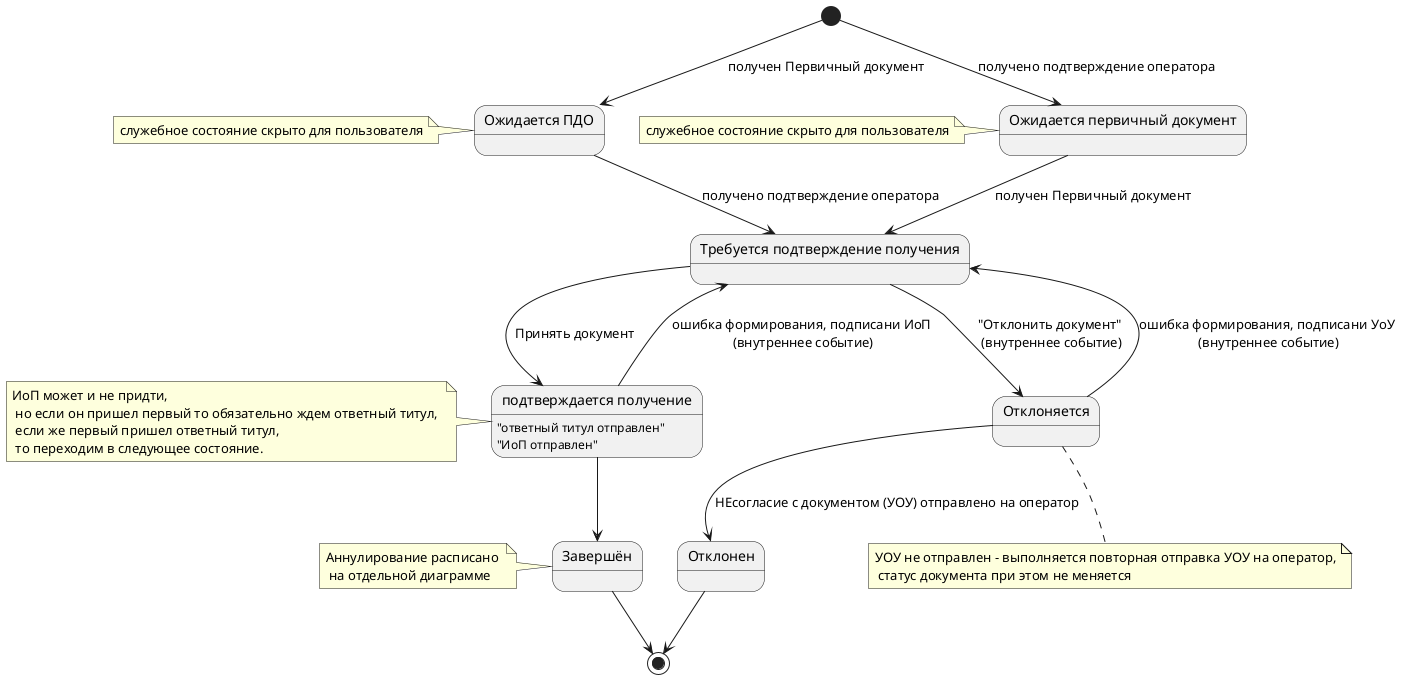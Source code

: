 @startuml Docflows 28 schf DOP incoming StateMachine

state "Ожидается ПДО" as waitingDPO
state "Ожидается первичный документ" as waitingPrimaryDocument
state "Требуется подтверждение получения" as RequiredDeliveryConfirmation
state "подтверждается получение" as Accept
state "Отклонен" as Rejected
state "Отклоняется" as Rejection
state "Завершён" as Completed

[*] --> waitingPrimaryDocument : получено подтверждение оператора
[*] --> waitingDPO : получен Первичный документ 
waitingPrimaryDocument --> RequiredDeliveryConfirmation : получен Первичный документ
waitingDPO --> RequiredDeliveryConfirmation : получено подтверждение оператора
RequiredDeliveryConfirmation --> Accept : Принять документ
Accept --> RequiredDeliveryConfirmation : ошибка формирования, подписани ИоП \n(внутреннее событие)
Accept : "ответный титул отправлен"
Accept : "ИоП отправлен"
Accept --> Completed
Completed --> [*]

RequiredDeliveryConfirmation --> Rejection : "Отклонить документ" \n(внутреннее событие)
Rejection --> RequiredDeliveryConfirmation : ошибка формирования, подписани УоУ \n(внутреннее событие)
Rejection --> Rejected : НЕсогласие с документом (УОУ) отправлено на оператор 
Rejected --> [*]

note left of waitingDPO : служебное состояние скрыто для пользователя
note left of waitingPrimaryDocument : служебное состояние скрыто для пользователя
note left of Completed : Аннулирование расписано \n на отдельной диаграмме
note bottom of Rejection : УОУ не отправлен - выполняется повторная отправка УОУ на оператор,\n статус документа при этом не меняется
note left of Accept : ИоП может и не придти, \n но если он пришел первый то обязательно ждем ответный титул, \n если же первый пришел ответный титул, \n то переходим в следующее состояние.

@enduml